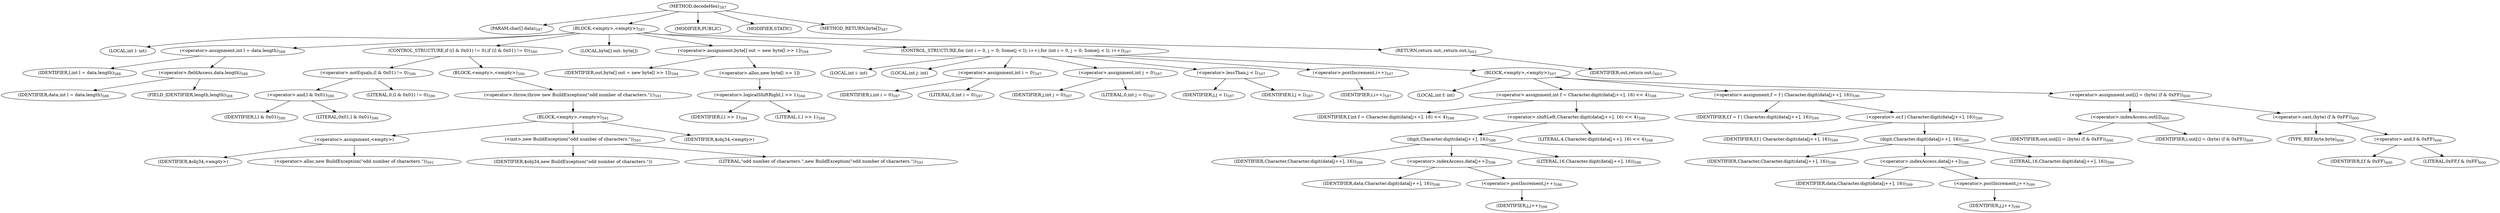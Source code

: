 digraph "decodeHex" {  
"1375" [label = <(METHOD,decodeHex)<SUB>587</SUB>> ]
"1376" [label = <(PARAM,char[] data)<SUB>587</SUB>> ]
"1377" [label = <(BLOCK,&lt;empty&gt;,&lt;empty&gt;)<SUB>587</SUB>> ]
"1378" [label = <(LOCAL,int l: int)> ]
"1379" [label = <(&lt;operator&gt;.assignment,int l = data.length)<SUB>588</SUB>> ]
"1380" [label = <(IDENTIFIER,l,int l = data.length)<SUB>588</SUB>> ]
"1381" [label = <(&lt;operator&gt;.fieldAccess,data.length)<SUB>588</SUB>> ]
"1382" [label = <(IDENTIFIER,data,int l = data.length)<SUB>588</SUB>> ]
"1383" [label = <(FIELD_IDENTIFIER,length,length)<SUB>588</SUB>> ]
"1384" [label = <(CONTROL_STRUCTURE,if ((l &amp; 0x01) != 0),if ((l &amp; 0x01) != 0))<SUB>590</SUB>> ]
"1385" [label = <(&lt;operator&gt;.notEquals,(l &amp; 0x01) != 0)<SUB>590</SUB>> ]
"1386" [label = <(&lt;operator&gt;.and,l &amp; 0x01)<SUB>590</SUB>> ]
"1387" [label = <(IDENTIFIER,l,l &amp; 0x01)<SUB>590</SUB>> ]
"1388" [label = <(LITERAL,0x01,l &amp; 0x01)<SUB>590</SUB>> ]
"1389" [label = <(LITERAL,0,(l &amp; 0x01) != 0)<SUB>590</SUB>> ]
"1390" [label = <(BLOCK,&lt;empty&gt;,&lt;empty&gt;)<SUB>590</SUB>> ]
"1391" [label = <(&lt;operator&gt;.throw,throw new BuildException(&quot;odd number of characters.&quot;);)<SUB>591</SUB>> ]
"1392" [label = <(BLOCK,&lt;empty&gt;,&lt;empty&gt;)<SUB>591</SUB>> ]
"1393" [label = <(&lt;operator&gt;.assignment,&lt;empty&gt;)> ]
"1394" [label = <(IDENTIFIER,$obj34,&lt;empty&gt;)> ]
"1395" [label = <(&lt;operator&gt;.alloc,new BuildException(&quot;odd number of characters.&quot;))<SUB>591</SUB>> ]
"1396" [label = <(&lt;init&gt;,new BuildException(&quot;odd number of characters.&quot;))<SUB>591</SUB>> ]
"1397" [label = <(IDENTIFIER,$obj34,new BuildException(&quot;odd number of characters.&quot;))> ]
"1398" [label = <(LITERAL,&quot;odd number of characters.&quot;,new BuildException(&quot;odd number of characters.&quot;))<SUB>591</SUB>> ]
"1399" [label = <(IDENTIFIER,$obj34,&lt;empty&gt;)> ]
"1400" [label = <(LOCAL,byte[] out: byte[])> ]
"1401" [label = <(&lt;operator&gt;.assignment,byte[] out = new byte[l &gt;&gt; 1])<SUB>594</SUB>> ]
"1402" [label = <(IDENTIFIER,out,byte[] out = new byte[l &gt;&gt; 1])<SUB>594</SUB>> ]
"1403" [label = <(&lt;operator&gt;.alloc,new byte[l &gt;&gt; 1])> ]
"1404" [label = <(&lt;operator&gt;.logicalShiftRight,l &gt;&gt; 1)<SUB>594</SUB>> ]
"1405" [label = <(IDENTIFIER,l,l &gt;&gt; 1)<SUB>594</SUB>> ]
"1406" [label = <(LITERAL,1,l &gt;&gt; 1)<SUB>594</SUB>> ]
"1407" [label = <(CONTROL_STRUCTURE,for (int i = 0, j = 0; Some(j &lt; l); i++),for (int i = 0, j = 0; Some(j &lt; l); i++))<SUB>597</SUB>> ]
"1408" [label = <(LOCAL,int i: int)> ]
"1409" [label = <(LOCAL,int j: int)> ]
"1410" [label = <(&lt;operator&gt;.assignment,int i = 0)<SUB>597</SUB>> ]
"1411" [label = <(IDENTIFIER,i,int i = 0)<SUB>597</SUB>> ]
"1412" [label = <(LITERAL,0,int i = 0)<SUB>597</SUB>> ]
"1413" [label = <(&lt;operator&gt;.assignment,int j = 0)<SUB>597</SUB>> ]
"1414" [label = <(IDENTIFIER,j,int j = 0)<SUB>597</SUB>> ]
"1415" [label = <(LITERAL,0,int j = 0)<SUB>597</SUB>> ]
"1416" [label = <(&lt;operator&gt;.lessThan,j &lt; l)<SUB>597</SUB>> ]
"1417" [label = <(IDENTIFIER,j,j &lt; l)<SUB>597</SUB>> ]
"1418" [label = <(IDENTIFIER,l,j &lt; l)<SUB>597</SUB>> ]
"1419" [label = <(&lt;operator&gt;.postIncrement,i++)<SUB>597</SUB>> ]
"1420" [label = <(IDENTIFIER,i,i++)<SUB>597</SUB>> ]
"1421" [label = <(BLOCK,&lt;empty&gt;,&lt;empty&gt;)<SUB>597</SUB>> ]
"1422" [label = <(LOCAL,int f: int)> ]
"1423" [label = <(&lt;operator&gt;.assignment,int f = Character.digit(data[j++], 16) &lt;&lt; 4)<SUB>598</SUB>> ]
"1424" [label = <(IDENTIFIER,f,int f = Character.digit(data[j++], 16) &lt;&lt; 4)<SUB>598</SUB>> ]
"1425" [label = <(&lt;operator&gt;.shiftLeft,Character.digit(data[j++], 16) &lt;&lt; 4)<SUB>598</SUB>> ]
"1426" [label = <(digit,Character.digit(data[j++], 16))<SUB>598</SUB>> ]
"1427" [label = <(IDENTIFIER,Character,Character.digit(data[j++], 16))<SUB>598</SUB>> ]
"1428" [label = <(&lt;operator&gt;.indexAccess,data[j++])<SUB>598</SUB>> ]
"1429" [label = <(IDENTIFIER,data,Character.digit(data[j++], 16))<SUB>598</SUB>> ]
"1430" [label = <(&lt;operator&gt;.postIncrement,j++)<SUB>598</SUB>> ]
"1431" [label = <(IDENTIFIER,j,j++)<SUB>598</SUB>> ]
"1432" [label = <(LITERAL,16,Character.digit(data[j++], 16))<SUB>598</SUB>> ]
"1433" [label = <(LITERAL,4,Character.digit(data[j++], 16) &lt;&lt; 4)<SUB>598</SUB>> ]
"1434" [label = <(&lt;operator&gt;.assignment,f = f | Character.digit(data[j++], 16))<SUB>599</SUB>> ]
"1435" [label = <(IDENTIFIER,f,f = f | Character.digit(data[j++], 16))<SUB>599</SUB>> ]
"1436" [label = <(&lt;operator&gt;.or,f | Character.digit(data[j++], 16))<SUB>599</SUB>> ]
"1437" [label = <(IDENTIFIER,f,f | Character.digit(data[j++], 16))<SUB>599</SUB>> ]
"1438" [label = <(digit,Character.digit(data[j++], 16))<SUB>599</SUB>> ]
"1439" [label = <(IDENTIFIER,Character,Character.digit(data[j++], 16))<SUB>599</SUB>> ]
"1440" [label = <(&lt;operator&gt;.indexAccess,data[j++])<SUB>599</SUB>> ]
"1441" [label = <(IDENTIFIER,data,Character.digit(data[j++], 16))<SUB>599</SUB>> ]
"1442" [label = <(&lt;operator&gt;.postIncrement,j++)<SUB>599</SUB>> ]
"1443" [label = <(IDENTIFIER,j,j++)<SUB>599</SUB>> ]
"1444" [label = <(LITERAL,16,Character.digit(data[j++], 16))<SUB>599</SUB>> ]
"1445" [label = <(&lt;operator&gt;.assignment,out[i] = (byte) (f &amp; 0xFF))<SUB>600</SUB>> ]
"1446" [label = <(&lt;operator&gt;.indexAccess,out[i])<SUB>600</SUB>> ]
"1447" [label = <(IDENTIFIER,out,out[i] = (byte) (f &amp; 0xFF))<SUB>600</SUB>> ]
"1448" [label = <(IDENTIFIER,i,out[i] = (byte) (f &amp; 0xFF))<SUB>600</SUB>> ]
"1449" [label = <(&lt;operator&gt;.cast,(byte) (f &amp; 0xFF))<SUB>600</SUB>> ]
"1450" [label = <(TYPE_REF,byte,byte)<SUB>600</SUB>> ]
"1451" [label = <(&lt;operator&gt;.and,f &amp; 0xFF)<SUB>600</SUB>> ]
"1452" [label = <(IDENTIFIER,f,f &amp; 0xFF)<SUB>600</SUB>> ]
"1453" [label = <(LITERAL,0xFF,f &amp; 0xFF)<SUB>600</SUB>> ]
"1454" [label = <(RETURN,return out;,return out;)<SUB>603</SUB>> ]
"1455" [label = <(IDENTIFIER,out,return out;)<SUB>603</SUB>> ]
"1456" [label = <(MODIFIER,PUBLIC)> ]
"1457" [label = <(MODIFIER,STATIC)> ]
"1458" [label = <(METHOD_RETURN,byte[])<SUB>587</SUB>> ]
  "1375" -> "1376" 
  "1375" -> "1377" 
  "1375" -> "1456" 
  "1375" -> "1457" 
  "1375" -> "1458" 
  "1377" -> "1378" 
  "1377" -> "1379" 
  "1377" -> "1384" 
  "1377" -> "1400" 
  "1377" -> "1401" 
  "1377" -> "1407" 
  "1377" -> "1454" 
  "1379" -> "1380" 
  "1379" -> "1381" 
  "1381" -> "1382" 
  "1381" -> "1383" 
  "1384" -> "1385" 
  "1384" -> "1390" 
  "1385" -> "1386" 
  "1385" -> "1389" 
  "1386" -> "1387" 
  "1386" -> "1388" 
  "1390" -> "1391" 
  "1391" -> "1392" 
  "1392" -> "1393" 
  "1392" -> "1396" 
  "1392" -> "1399" 
  "1393" -> "1394" 
  "1393" -> "1395" 
  "1396" -> "1397" 
  "1396" -> "1398" 
  "1401" -> "1402" 
  "1401" -> "1403" 
  "1403" -> "1404" 
  "1404" -> "1405" 
  "1404" -> "1406" 
  "1407" -> "1408" 
  "1407" -> "1409" 
  "1407" -> "1410" 
  "1407" -> "1413" 
  "1407" -> "1416" 
  "1407" -> "1419" 
  "1407" -> "1421" 
  "1410" -> "1411" 
  "1410" -> "1412" 
  "1413" -> "1414" 
  "1413" -> "1415" 
  "1416" -> "1417" 
  "1416" -> "1418" 
  "1419" -> "1420" 
  "1421" -> "1422" 
  "1421" -> "1423" 
  "1421" -> "1434" 
  "1421" -> "1445" 
  "1423" -> "1424" 
  "1423" -> "1425" 
  "1425" -> "1426" 
  "1425" -> "1433" 
  "1426" -> "1427" 
  "1426" -> "1428" 
  "1426" -> "1432" 
  "1428" -> "1429" 
  "1428" -> "1430" 
  "1430" -> "1431" 
  "1434" -> "1435" 
  "1434" -> "1436" 
  "1436" -> "1437" 
  "1436" -> "1438" 
  "1438" -> "1439" 
  "1438" -> "1440" 
  "1438" -> "1444" 
  "1440" -> "1441" 
  "1440" -> "1442" 
  "1442" -> "1443" 
  "1445" -> "1446" 
  "1445" -> "1449" 
  "1446" -> "1447" 
  "1446" -> "1448" 
  "1449" -> "1450" 
  "1449" -> "1451" 
  "1451" -> "1452" 
  "1451" -> "1453" 
  "1454" -> "1455" 
}
